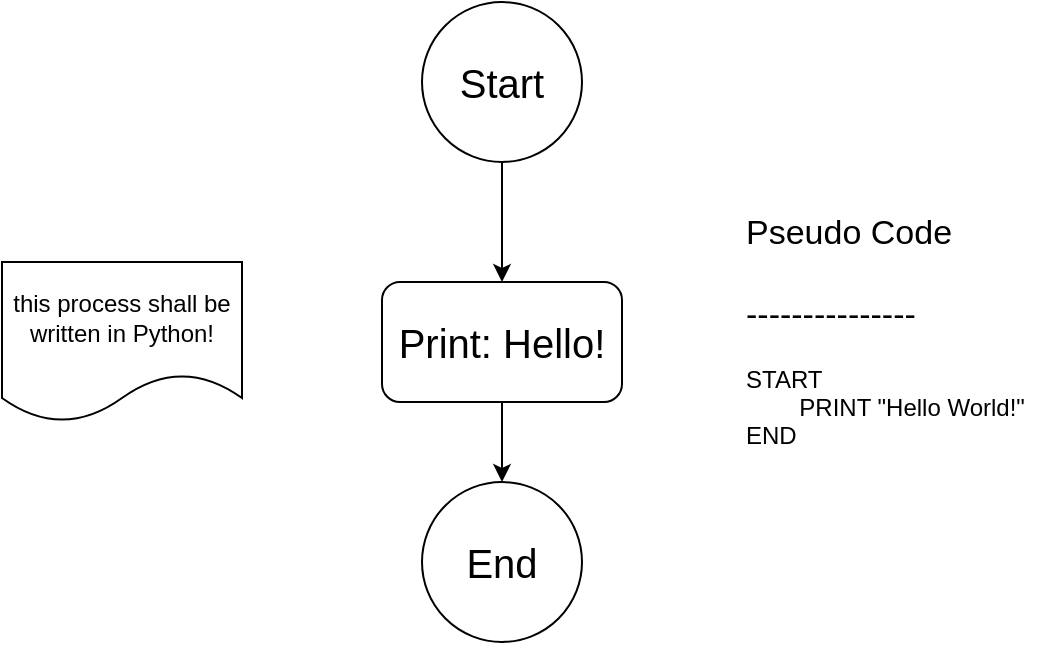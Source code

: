 <mxfile>
    <diagram name="Seite-1" id="fXQHdAFhGvOPGxnNgy07">
        <mxGraphModel dx="534" dy="513" grid="1" gridSize="10" guides="1" tooltips="1" connect="1" arrows="1" fold="1" page="1" pageScale="1" pageWidth="827" pageHeight="1169" math="0" shadow="0">
            <root>
                <mxCell id="0"/>
                <mxCell id="1" parent="0"/>
                <mxCell id="mGpiZLNvYWKPc89Ua1DT-3" value="" style="edgeStyle=orthogonalEdgeStyle;rounded=0;orthogonalLoop=1;jettySize=auto;html=1;" parent="1" source="mGpiZLNvYWKPc89Ua1DT-1" target="mGpiZLNvYWKPc89Ua1DT-2" edge="1">
                    <mxGeometry relative="1" as="geometry"/>
                </mxCell>
                <mxCell id="mGpiZLNvYWKPc89Ua1DT-1" value="&lt;font style=&quot;font-size: 20px;&quot;&gt;Start&lt;/font&gt;" style="ellipse;whiteSpace=wrap;html=1;aspect=fixed;" parent="1" vertex="1">
                    <mxGeometry x="320" y="210" width="80" height="80" as="geometry"/>
                </mxCell>
                <mxCell id="mGpiZLNvYWKPc89Ua1DT-5" value="" style="edgeStyle=orthogonalEdgeStyle;rounded=0;orthogonalLoop=1;jettySize=auto;html=1;" parent="1" source="mGpiZLNvYWKPc89Ua1DT-2" target="mGpiZLNvYWKPc89Ua1DT-4" edge="1">
                    <mxGeometry relative="1" as="geometry"/>
                </mxCell>
                <mxCell id="mGpiZLNvYWKPc89Ua1DT-2" value="&lt;font style=&quot;font-size: 20px;&quot;&gt;Print: Hello!&lt;/font&gt;" style="rounded=1;whiteSpace=wrap;html=1;" parent="1" vertex="1">
                    <mxGeometry x="300" y="350" width="120" height="60" as="geometry"/>
                </mxCell>
                <mxCell id="mGpiZLNvYWKPc89Ua1DT-4" value="&lt;font style=&quot;font-size: 20px;&quot;&gt;End&lt;/font&gt;" style="ellipse;whiteSpace=wrap;html=1;rounded=1;" parent="1" vertex="1">
                    <mxGeometry x="320" y="450" width="80" height="80" as="geometry"/>
                </mxCell>
                <mxCell id="mGpiZLNvYWKPc89Ua1DT-6" value="this process shall be written in Python!" style="shape=document;whiteSpace=wrap;html=1;boundedLbl=1;" parent="1" vertex="1">
                    <mxGeometry x="110" y="340" width="120" height="80" as="geometry"/>
                </mxCell>
                <mxCell id="mGpiZLNvYWKPc89Ua1DT-7" value="&lt;font style=&quot;font-size: 17px;&quot;&gt;Pseudo Code&lt;/font&gt;&lt;div&gt;&lt;font style=&quot;font-size: 17px;&quot;&gt;&lt;br&gt;&lt;/font&gt;&lt;/div&gt;&lt;div&gt;&lt;font style=&quot;font-size: 17px;&quot;&gt;---------------&lt;/font&gt;&lt;/div&gt;&lt;div&gt;&lt;br&gt;&lt;/div&gt;&lt;div&gt;START&lt;/div&gt;&lt;div&gt;&lt;span style=&quot;white-space: pre;&quot;&gt;&#x9;&lt;/span&gt;PRINT &quot;Hello World!&quot;&lt;/div&gt;&lt;div&gt;END&lt;/div&gt;" style="text;html=1;align=left;verticalAlign=middle;resizable=0;points=[];autosize=1;strokeColor=none;fillColor=none;" parent="1" vertex="1">
                    <mxGeometry x="480" y="310" width="160" height="130" as="geometry"/>
                </mxCell>
            </root>
        </mxGraphModel>
    </diagram>
</mxfile>